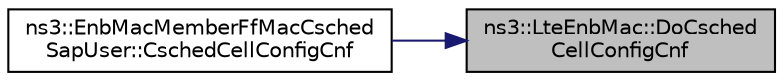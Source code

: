 digraph "ns3::LteEnbMac::DoCschedCellConfigCnf"
{
 // LATEX_PDF_SIZE
  edge [fontname="Helvetica",fontsize="10",labelfontname="Helvetica",labelfontsize="10"];
  node [fontname="Helvetica",fontsize="10",shape=record];
  rankdir="RL";
  Node1 [label="ns3::LteEnbMac::DoCsched\lCellConfigCnf",height=0.2,width=0.4,color="black", fillcolor="grey75", style="filled", fontcolor="black",tooltip="CSched Cell Config configure function."];
  Node1 -> Node2 [dir="back",color="midnightblue",fontsize="10",style="solid",fontname="Helvetica"];
  Node2 [label="ns3::EnbMacMemberFfMacCsched\lSapUser::CschedCellConfigCnf",height=0.2,width=0.4,color="black", fillcolor="white", style="filled",URL="$classns3_1_1_enb_mac_member_ff_mac_csched_sap_user.html#a581857ff11fa090f5cc30f39c57ed76b",tooltip="CSCHED_CELL_CONFIG_CNF."];
}
